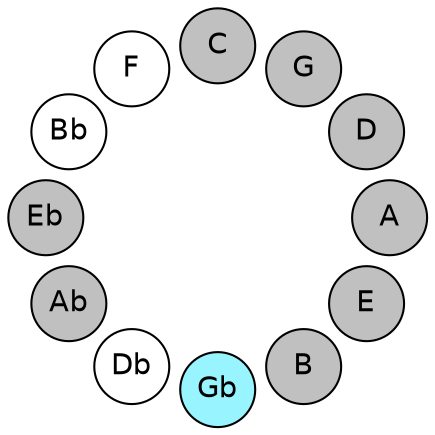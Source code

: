 
graph {

layout = circo;
mindist = .1

node [shape = circle, fontname = Helvetica, margin = 0, style = filled]
edge [style=invis]

subgraph 1 {
	E -- B -- Gb -- Db -- Ab -- Eb -- Bb -- F -- C -- G -- D -- A -- E
}

E [fillcolor = gray];
B [fillcolor = gray];
Gb [fillcolor = cadetblue1];
Db [fillcolor = white];
Ab [fillcolor = gray];
Eb [fillcolor = gray];
Bb [fillcolor = white];
F [fillcolor = white];
C [fillcolor = gray];
G [fillcolor = gray];
D [fillcolor = gray];
A [fillcolor = gray];
}
